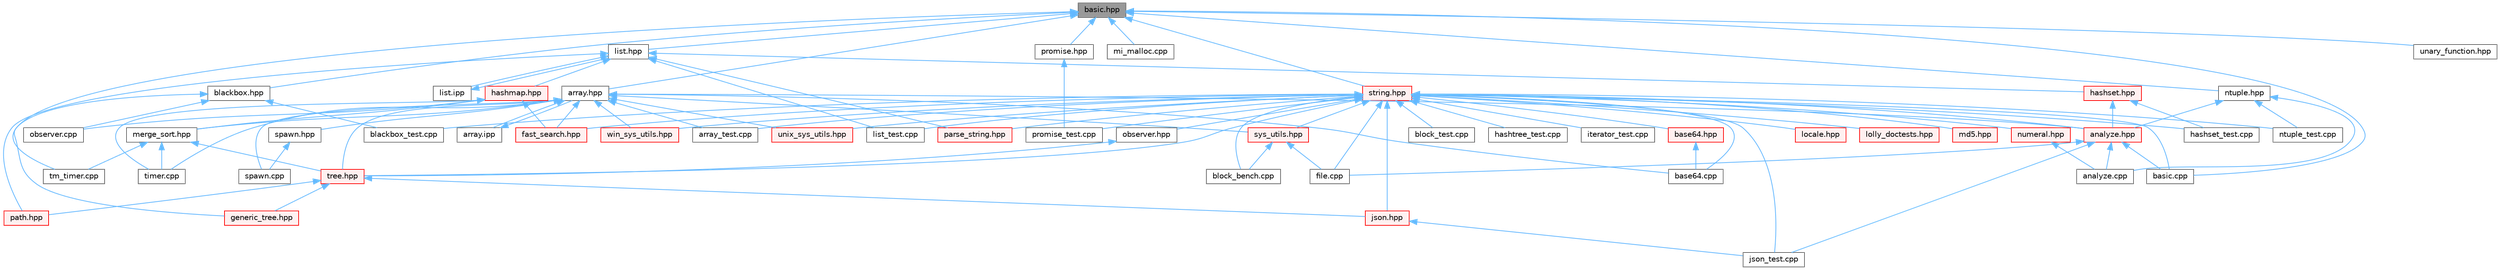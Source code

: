 digraph "basic.hpp"
{
 // LATEX_PDF_SIZE
  bgcolor="transparent";
  edge [fontname=Helvetica,fontsize=10,labelfontname=Helvetica,labelfontsize=10];
  node [fontname=Helvetica,fontsize=10,shape=box,height=0.2,width=0.4];
  Node1 [id="Node000001",label="basic.hpp",height=0.2,width=0.4,color="gray40", fillcolor="grey60", style="filled", fontcolor="black",tooltip=" "];
  Node1 -> Node2 [id="edge1_Node000001_Node000002",dir="back",color="steelblue1",style="solid",tooltip=" "];
  Node2 [id="Node000002",label="array.hpp",height=0.2,width=0.4,color="grey40", fillcolor="white", style="filled",URL="$array_8hpp.html",tooltip=" "];
  Node2 -> Node3 [id="edge2_Node000002_Node000003",dir="back",color="steelblue1",style="solid",tooltip=" "];
  Node3 [id="Node000003",label="analyze.hpp",height=0.2,width=0.4,color="red", fillcolor="#FFF0F0", style="filled",URL="$analyze_8hpp.html",tooltip=" "];
  Node3 -> Node4 [id="edge3_Node000003_Node000004",dir="back",color="steelblue1",style="solid",tooltip=" "];
  Node4 [id="Node000004",label="analyze.cpp",height=0.2,width=0.4,color="grey40", fillcolor="white", style="filled",URL="$analyze_8cpp.html",tooltip=" "];
  Node3 -> Node6 [id="edge4_Node000003_Node000006",dir="back",color="steelblue1",style="solid",tooltip=" "];
  Node6 [id="Node000006",label="basic.cpp",height=0.2,width=0.4,color="grey40", fillcolor="white", style="filled",URL="$basic_8cpp.html",tooltip=" "];
  Node3 -> Node9 [id="edge5_Node000003_Node000009",dir="back",color="steelblue1",style="solid",tooltip=" "];
  Node9 [id="Node000009",label="file.cpp",height=0.2,width=0.4,color="grey40", fillcolor="white", style="filled",URL="$file_8cpp.html",tooltip=" "];
  Node3 -> Node12 [id="edge6_Node000003_Node000012",dir="back",color="steelblue1",style="solid",tooltip=" "];
  Node12 [id="Node000012",label="json_test.cpp",height=0.2,width=0.4,color="grey40", fillcolor="white", style="filled",URL="$json__test_8cpp.html",tooltip=" "];
  Node2 -> Node23 [id="edge7_Node000002_Node000023",dir="back",color="steelblue1",style="solid",tooltip=" "];
  Node23 [id="Node000023",label="array.ipp",height=0.2,width=0.4,color="grey40", fillcolor="white", style="filled",URL="$array_8ipp.html",tooltip=" "];
  Node23 -> Node2 [id="edge8_Node000023_Node000002",dir="back",color="steelblue1",style="solid",tooltip=" "];
  Node2 -> Node24 [id="edge9_Node000002_Node000024",dir="back",color="steelblue1",style="solid",tooltip=" "];
  Node24 [id="Node000024",label="array_test.cpp",height=0.2,width=0.4,color="grey40", fillcolor="white", style="filled",URL="$array__test_8cpp.html",tooltip=" "];
  Node2 -> Node25 [id="edge10_Node000002_Node000025",dir="back",color="steelblue1",style="solid",tooltip=" "];
  Node25 [id="Node000025",label="base64.cpp",height=0.2,width=0.4,color="grey40", fillcolor="white", style="filled",URL="$base64_8cpp.html",tooltip=" "];
  Node2 -> Node26 [id="edge11_Node000002_Node000026",dir="back",color="steelblue1",style="solid",tooltip=" "];
  Node26 [id="Node000026",label="fast_search.hpp",height=0.2,width=0.4,color="red", fillcolor="#FFF0F0", style="filled",URL="$fast__search_8hpp.html",tooltip=" "];
  Node2 -> Node28 [id="edge12_Node000002_Node000028",dir="back",color="steelblue1",style="solid",tooltip=" "];
  Node28 [id="Node000028",label="merge_sort.hpp",height=0.2,width=0.4,color="grey40", fillcolor="white", style="filled",URL="$merge__sort_8hpp.html",tooltip=" "];
  Node28 -> Node29 [id="edge13_Node000028_Node000029",dir="back",color="steelblue1",style="solid",tooltip=" "];
  Node29 [id="Node000029",label="timer.cpp",height=0.2,width=0.4,color="grey40", fillcolor="white", style="filled",URL="$timer_8cpp.html",tooltip=" "];
  Node28 -> Node30 [id="edge14_Node000028_Node000030",dir="back",color="steelblue1",style="solid",tooltip=" "];
  Node30 [id="Node000030",label="tm_timer.cpp",height=0.2,width=0.4,color="grey40", fillcolor="white", style="filled",URL="$tm__timer_8cpp.html",tooltip=" "];
  Node28 -> Node31 [id="edge15_Node000028_Node000031",dir="back",color="steelblue1",style="solid",tooltip=" "];
  Node31 [id="Node000031",label="tree.hpp",height=0.2,width=0.4,color="red", fillcolor="#FFF0F0", style="filled",URL="$tree_8hpp.html",tooltip=" "];
  Node31 -> Node35 [id="edge16_Node000031_Node000035",dir="back",color="steelblue1",style="solid",tooltip=" "];
  Node35 [id="Node000035",label="generic_tree.hpp",height=0.2,width=0.4,color="red", fillcolor="#FFF0F0", style="filled",URL="$generic__tree_8hpp.html",tooltip=" "];
  Node31 -> Node41 [id="edge17_Node000031_Node000041",dir="back",color="steelblue1",style="solid",tooltip=" "];
  Node41 [id="Node000041",label="json.hpp",height=0.2,width=0.4,color="red", fillcolor="#FFF0F0", style="filled",URL="$json_8hpp.html",tooltip=" "];
  Node41 -> Node12 [id="edge18_Node000041_Node000012",dir="back",color="steelblue1",style="solid",tooltip=" "];
  Node31 -> Node42 [id="edge19_Node000031_Node000042",dir="back",color="steelblue1",style="solid",tooltip=" "];
  Node42 [id="Node000042",label="path.hpp",height=0.2,width=0.4,color="red", fillcolor="#FFF0F0", style="filled",URL="$path_8hpp.html",tooltip=" "];
  Node2 -> Node87 [id="edge20_Node000002_Node000087",dir="back",color="steelblue1",style="solid",tooltip=" "];
  Node87 [id="Node000087",label="spawn.cpp",height=0.2,width=0.4,color="grey40", fillcolor="white", style="filled",URL="$spawn_8cpp.html",tooltip=" "];
  Node2 -> Node88 [id="edge21_Node000002_Node000088",dir="back",color="steelblue1",style="solid",tooltip=" "];
  Node88 [id="Node000088",label="spawn.hpp",height=0.2,width=0.4,color="grey40", fillcolor="white", style="filled",URL="$spawn_8hpp.html",tooltip=" "];
  Node88 -> Node87 [id="edge22_Node000088_Node000087",dir="back",color="steelblue1",style="solid",tooltip=" "];
  Node2 -> Node89 [id="edge23_Node000002_Node000089",dir="back",color="steelblue1",style="solid",tooltip=" "];
  Node89 [id="Node000089",label="sys_utils.hpp",height=0.2,width=0.4,color="red", fillcolor="#FFF0F0", style="filled",URL="$sys__utils_8hpp.html",tooltip=" "];
  Node89 -> Node33 [id="edge24_Node000089_Node000033",dir="back",color="steelblue1",style="solid",tooltip=" "];
  Node33 [id="Node000033",label="block_bench.cpp",height=0.2,width=0.4,color="grey40", fillcolor="white", style="filled",URL="$block__bench_8cpp.html",tooltip=" "];
  Node89 -> Node9 [id="edge25_Node000089_Node000009",dir="back",color="steelblue1",style="solid",tooltip=" "];
  Node2 -> Node29 [id="edge26_Node000002_Node000029",dir="back",color="steelblue1",style="solid",tooltip=" "];
  Node2 -> Node31 [id="edge27_Node000002_Node000031",dir="back",color="steelblue1",style="solid",tooltip=" "];
  Node2 -> Node93 [id="edge28_Node000002_Node000093",dir="back",color="steelblue1",style="solid",tooltip=" "];
  Node93 [id="Node000093",label="unix_sys_utils.hpp",height=0.2,width=0.4,color="red", fillcolor="#FFF0F0", style="filled",URL="$unix__sys__utils_8hpp.html",tooltip=" "];
  Node2 -> Node94 [id="edge29_Node000002_Node000094",dir="back",color="steelblue1",style="solid",tooltip=" "];
  Node94 [id="Node000094",label="win_sys_utils.hpp",height=0.2,width=0.4,color="red", fillcolor="#FFF0F0", style="filled",URL="$win__sys__utils_8hpp.html",tooltip=" "];
  Node1 -> Node6 [id="edge30_Node000001_Node000006",dir="back",color="steelblue1",style="solid",tooltip=" "];
  Node1 -> Node95 [id="edge31_Node000001_Node000095",dir="back",color="steelblue1",style="solid",tooltip=" "];
  Node95 [id="Node000095",label="blackbox.hpp",height=0.2,width=0.4,color="grey40", fillcolor="white", style="filled",URL="$blackbox_8hpp.html",tooltip=" "];
  Node95 -> Node63 [id="edge32_Node000095_Node000063",dir="back",color="steelblue1",style="solid",tooltip=" "];
  Node63 [id="Node000063",label="blackbox_test.cpp",height=0.2,width=0.4,color="grey40", fillcolor="white", style="filled",URL="$blackbox__test_8cpp.html",tooltip=" "];
  Node95 -> Node35 [id="edge33_Node000095_Node000035",dir="back",color="steelblue1",style="solid",tooltip=" "];
  Node95 -> Node46 [id="edge34_Node000095_Node000046",dir="back",color="steelblue1",style="solid",tooltip=" "];
  Node46 [id="Node000046",label="observer.cpp",height=0.2,width=0.4,color="grey40", fillcolor="white", style="filled",URL="$observer_8cpp.html",tooltip=" "];
  Node1 -> Node96 [id="edge35_Node000001_Node000096",dir="back",color="steelblue1",style="solid",tooltip=" "];
  Node96 [id="Node000096",label="list.hpp",height=0.2,width=0.4,color="grey40", fillcolor="white", style="filled",URL="$list_8hpp.html",tooltip=" "];
  Node96 -> Node97 [id="edge36_Node000096_Node000097",dir="back",color="steelblue1",style="solid",tooltip=" "];
  Node97 [id="Node000097",label="hashmap.hpp",height=0.2,width=0.4,color="red", fillcolor="#FFF0F0", style="filled",URL="$hashmap_8hpp.html",tooltip=" "];
  Node97 -> Node26 [id="edge37_Node000097_Node000026",dir="back",color="steelblue1",style="solid",tooltip=" "];
  Node97 -> Node28 [id="edge38_Node000097_Node000028",dir="back",color="steelblue1",style="solid",tooltip=" "];
  Node97 -> Node46 [id="edge39_Node000097_Node000046",dir="back",color="steelblue1",style="solid",tooltip=" "];
  Node97 -> Node29 [id="edge40_Node000097_Node000029",dir="back",color="steelblue1",style="solid",tooltip=" "];
  Node96 -> Node109 [id="edge41_Node000096_Node000109",dir="back",color="steelblue1",style="solid",tooltip=" "];
  Node109 [id="Node000109",label="hashset.hpp",height=0.2,width=0.4,color="red", fillcolor="#FFF0F0", style="filled",URL="$hashset_8hpp.html",tooltip=" "];
  Node109 -> Node3 [id="edge42_Node000109_Node000003",dir="back",color="steelblue1",style="solid",tooltip=" "];
  Node109 -> Node67 [id="edge43_Node000109_Node000067",dir="back",color="steelblue1",style="solid",tooltip=" "];
  Node67 [id="Node000067",label="hashset_test.cpp",height=0.2,width=0.4,color="grey40", fillcolor="white", style="filled",URL="$hashset__test_8cpp.html",tooltip=" "];
  Node96 -> Node111 [id="edge44_Node000096_Node000111",dir="back",color="steelblue1",style="solid",tooltip=" "];
  Node111 [id="Node000111",label="list.ipp",height=0.2,width=0.4,color="grey40", fillcolor="white", style="filled",URL="$list_8ipp.html",tooltip=" "];
  Node111 -> Node96 [id="edge45_Node000111_Node000096",dir="back",color="steelblue1",style="solid",tooltip=" "];
  Node96 -> Node70 [id="edge46_Node000096_Node000070",dir="back",color="steelblue1",style="solid",tooltip=" "];
  Node70 [id="Node000070",label="list_test.cpp",height=0.2,width=0.4,color="grey40", fillcolor="white", style="filled",URL="$list__test_8cpp.html",tooltip=" "];
  Node96 -> Node112 [id="edge47_Node000096_Node000112",dir="back",color="steelblue1",style="solid",tooltip=" "];
  Node112 [id="Node000112",label="parse_string.hpp",height=0.2,width=0.4,color="red", fillcolor="#FFF0F0", style="filled",URL="$parse__string_8hpp.html",tooltip=" "];
  Node96 -> Node42 [id="edge48_Node000096_Node000042",dir="back",color="steelblue1",style="solid",tooltip=" "];
  Node1 -> Node113 [id="edge49_Node000001_Node000113",dir="back",color="steelblue1",style="solid",tooltip=" "];
  Node113 [id="Node000113",label="mi_malloc.cpp",height=0.2,width=0.4,color="grey40", fillcolor="white", style="filled",URL="$mi__malloc_8cpp.html",tooltip=" "];
  Node1 -> Node114 [id="edge50_Node000001_Node000114",dir="back",color="steelblue1",style="solid",tooltip=" "];
  Node114 [id="Node000114",label="ntuple.hpp",height=0.2,width=0.4,color="grey40", fillcolor="white", style="filled",URL="$ntuple_8hpp.html",tooltip=" "];
  Node114 -> Node4 [id="edge51_Node000114_Node000004",dir="back",color="steelblue1",style="solid",tooltip=" "];
  Node114 -> Node3 [id="edge52_Node000114_Node000003",dir="back",color="steelblue1",style="solid",tooltip=" "];
  Node114 -> Node71 [id="edge53_Node000114_Node000071",dir="back",color="steelblue1",style="solid",tooltip=" "];
  Node71 [id="Node000071",label="ntuple_test.cpp",height=0.2,width=0.4,color="grey40", fillcolor="white", style="filled",URL="$ntuple__test_8cpp.html",tooltip=" "];
  Node1 -> Node115 [id="edge54_Node000001_Node000115",dir="back",color="steelblue1",style="solid",tooltip=" "];
  Node115 [id="Node000115",label="promise.hpp",height=0.2,width=0.4,color="grey40", fillcolor="white", style="filled",URL="$promise_8hpp.html",tooltip=" "];
  Node115 -> Node74 [id="edge55_Node000115_Node000074",dir="back",color="steelblue1",style="solid",tooltip=" "];
  Node74 [id="Node000074",label="promise_test.cpp",height=0.2,width=0.4,color="grey40", fillcolor="white", style="filled",URL="$promise__test_8cpp.html",tooltip=" "];
  Node1 -> Node116 [id="edge56_Node000001_Node000116",dir="back",color="steelblue1",style="solid",tooltip=" "];
  Node116 [id="Node000116",label="string.hpp",height=0.2,width=0.4,color="red", fillcolor="#FFF0F0", style="filled",URL="$string_8hpp.html",tooltip=" "];
  Node116 -> Node3 [id="edge57_Node000116_Node000003",dir="back",color="steelblue1",style="solid",tooltip=" "];
  Node116 -> Node24 [id="edge58_Node000116_Node000024",dir="back",color="steelblue1",style="solid",tooltip=" "];
  Node116 -> Node25 [id="edge59_Node000116_Node000025",dir="back",color="steelblue1",style="solid",tooltip=" "];
  Node116 -> Node117 [id="edge60_Node000116_Node000117",dir="back",color="steelblue1",style="solid",tooltip=" "];
  Node117 [id="Node000117",label="base64.hpp",height=0.2,width=0.4,color="red", fillcolor="#FFF0F0", style="filled",URL="$base64_8hpp.html",tooltip=" "];
  Node117 -> Node25 [id="edge61_Node000117_Node000025",dir="back",color="steelblue1",style="solid",tooltip=" "];
  Node116 -> Node6 [id="edge62_Node000116_Node000006",dir="back",color="steelblue1",style="solid",tooltip=" "];
  Node116 -> Node63 [id="edge63_Node000116_Node000063",dir="back",color="steelblue1",style="solid",tooltip=" "];
  Node116 -> Node33 [id="edge64_Node000116_Node000033",dir="back",color="steelblue1",style="solid",tooltip=" "];
  Node116 -> Node34 [id="edge65_Node000116_Node000034",dir="back",color="steelblue1",style="solid",tooltip=" "];
  Node34 [id="Node000034",label="block_test.cpp",height=0.2,width=0.4,color="grey40", fillcolor="white", style="filled",URL="$block__test_8cpp.html",tooltip=" "];
  Node116 -> Node26 [id="edge66_Node000116_Node000026",dir="back",color="steelblue1",style="solid",tooltip=" "];
  Node116 -> Node9 [id="edge67_Node000116_Node000009",dir="back",color="steelblue1",style="solid",tooltip=" "];
  Node116 -> Node67 [id="edge68_Node000116_Node000067",dir="back",color="steelblue1",style="solid",tooltip=" "];
  Node116 -> Node68 [id="edge69_Node000116_Node000068",dir="back",color="steelblue1",style="solid",tooltip=" "];
  Node68 [id="Node000068",label="hashtree_test.cpp",height=0.2,width=0.4,color="grey40", fillcolor="white", style="filled",URL="$hashtree__test_8cpp.html",tooltip=" "];
  Node116 -> Node69 [id="edge70_Node000116_Node000069",dir="back",color="steelblue1",style="solid",tooltip=" "];
  Node69 [id="Node000069",label="iterator_test.cpp",height=0.2,width=0.4,color="grey40", fillcolor="white", style="filled",URL="$iterator__test_8cpp.html",tooltip=" "];
  Node116 -> Node41 [id="edge71_Node000116_Node000041",dir="back",color="steelblue1",style="solid",tooltip=" "];
  Node116 -> Node12 [id="edge72_Node000116_Node000012",dir="back",color="steelblue1",style="solid",tooltip=" "];
  Node116 -> Node70 [id="edge73_Node000116_Node000070",dir="back",color="steelblue1",style="solid",tooltip=" "];
  Node116 -> Node118 [id="edge74_Node000116_Node000118",dir="back",color="steelblue1",style="solid",tooltip=" "];
  Node118 [id="Node000118",label="locale.hpp",height=0.2,width=0.4,color="red", fillcolor="#FFF0F0", style="filled",URL="$locale_8hpp.html",tooltip=" "];
  Node116 -> Node60 [id="edge75_Node000116_Node000060",dir="back",color="steelblue1",style="solid",tooltip=" "];
  Node60 [id="Node000060",label="lolly_doctests.hpp",height=0.2,width=0.4,color="red", fillcolor="#FFF0F0", style="filled",URL="$lolly__doctests_8hpp.html",tooltip=" "];
  Node116 -> Node83 [id="edge76_Node000116_Node000083",dir="back",color="steelblue1",style="solid",tooltip=" "];
  Node83 [id="Node000083",label="md5.hpp",height=0.2,width=0.4,color="red", fillcolor="#FFF0F0", style="filled",URL="$md5_8hpp.html",tooltip=" "];
  Node116 -> Node71 [id="edge77_Node000116_Node000071",dir="back",color="steelblue1",style="solid",tooltip=" "];
  Node116 -> Node119 [id="edge78_Node000116_Node000119",dir="back",color="steelblue1",style="solid",tooltip=" "];
  Node119 [id="Node000119",label="numeral.hpp",height=0.2,width=0.4,color="red", fillcolor="#FFF0F0", style="filled",URL="$numeral_8hpp.html",tooltip=" "];
  Node119 -> Node4 [id="edge79_Node000119_Node000004",dir="back",color="steelblue1",style="solid",tooltip=" "];
  Node116 -> Node120 [id="edge80_Node000116_Node000120",dir="back",color="steelblue1",style="solid",tooltip=" "];
  Node120 [id="Node000120",label="observer.hpp",height=0.2,width=0.4,color="grey40", fillcolor="white", style="filled",URL="$observer_8hpp.html",tooltip=" "];
  Node120 -> Node31 [id="edge81_Node000120_Node000031",dir="back",color="steelblue1",style="solid",tooltip=" "];
  Node116 -> Node112 [id="edge82_Node000116_Node000112",dir="back",color="steelblue1",style="solid",tooltip=" "];
  Node116 -> Node74 [id="edge83_Node000116_Node000074",dir="back",color="steelblue1",style="solid",tooltip=" "];
  Node116 -> Node89 [id="edge84_Node000116_Node000089",dir="back",color="steelblue1",style="solid",tooltip=" "];
  Node116 -> Node31 [id="edge85_Node000116_Node000031",dir="back",color="steelblue1",style="solid",tooltip=" "];
  Node116 -> Node93 [id="edge86_Node000116_Node000093",dir="back",color="steelblue1",style="solid",tooltip=" "];
  Node116 -> Node94 [id="edge87_Node000116_Node000094",dir="back",color="steelblue1",style="solid",tooltip=" "];
  Node1 -> Node30 [id="edge88_Node000001_Node000030",dir="back",color="steelblue1",style="solid",tooltip=" "];
  Node1 -> Node130 [id="edge89_Node000001_Node000130",dir="back",color="steelblue1",style="solid",tooltip=" "];
  Node130 [id="Node000130",label="unary_function.hpp",height=0.2,width=0.4,color="grey40", fillcolor="white", style="filled",URL="$unary__function_8hpp.html",tooltip=" "];
}
